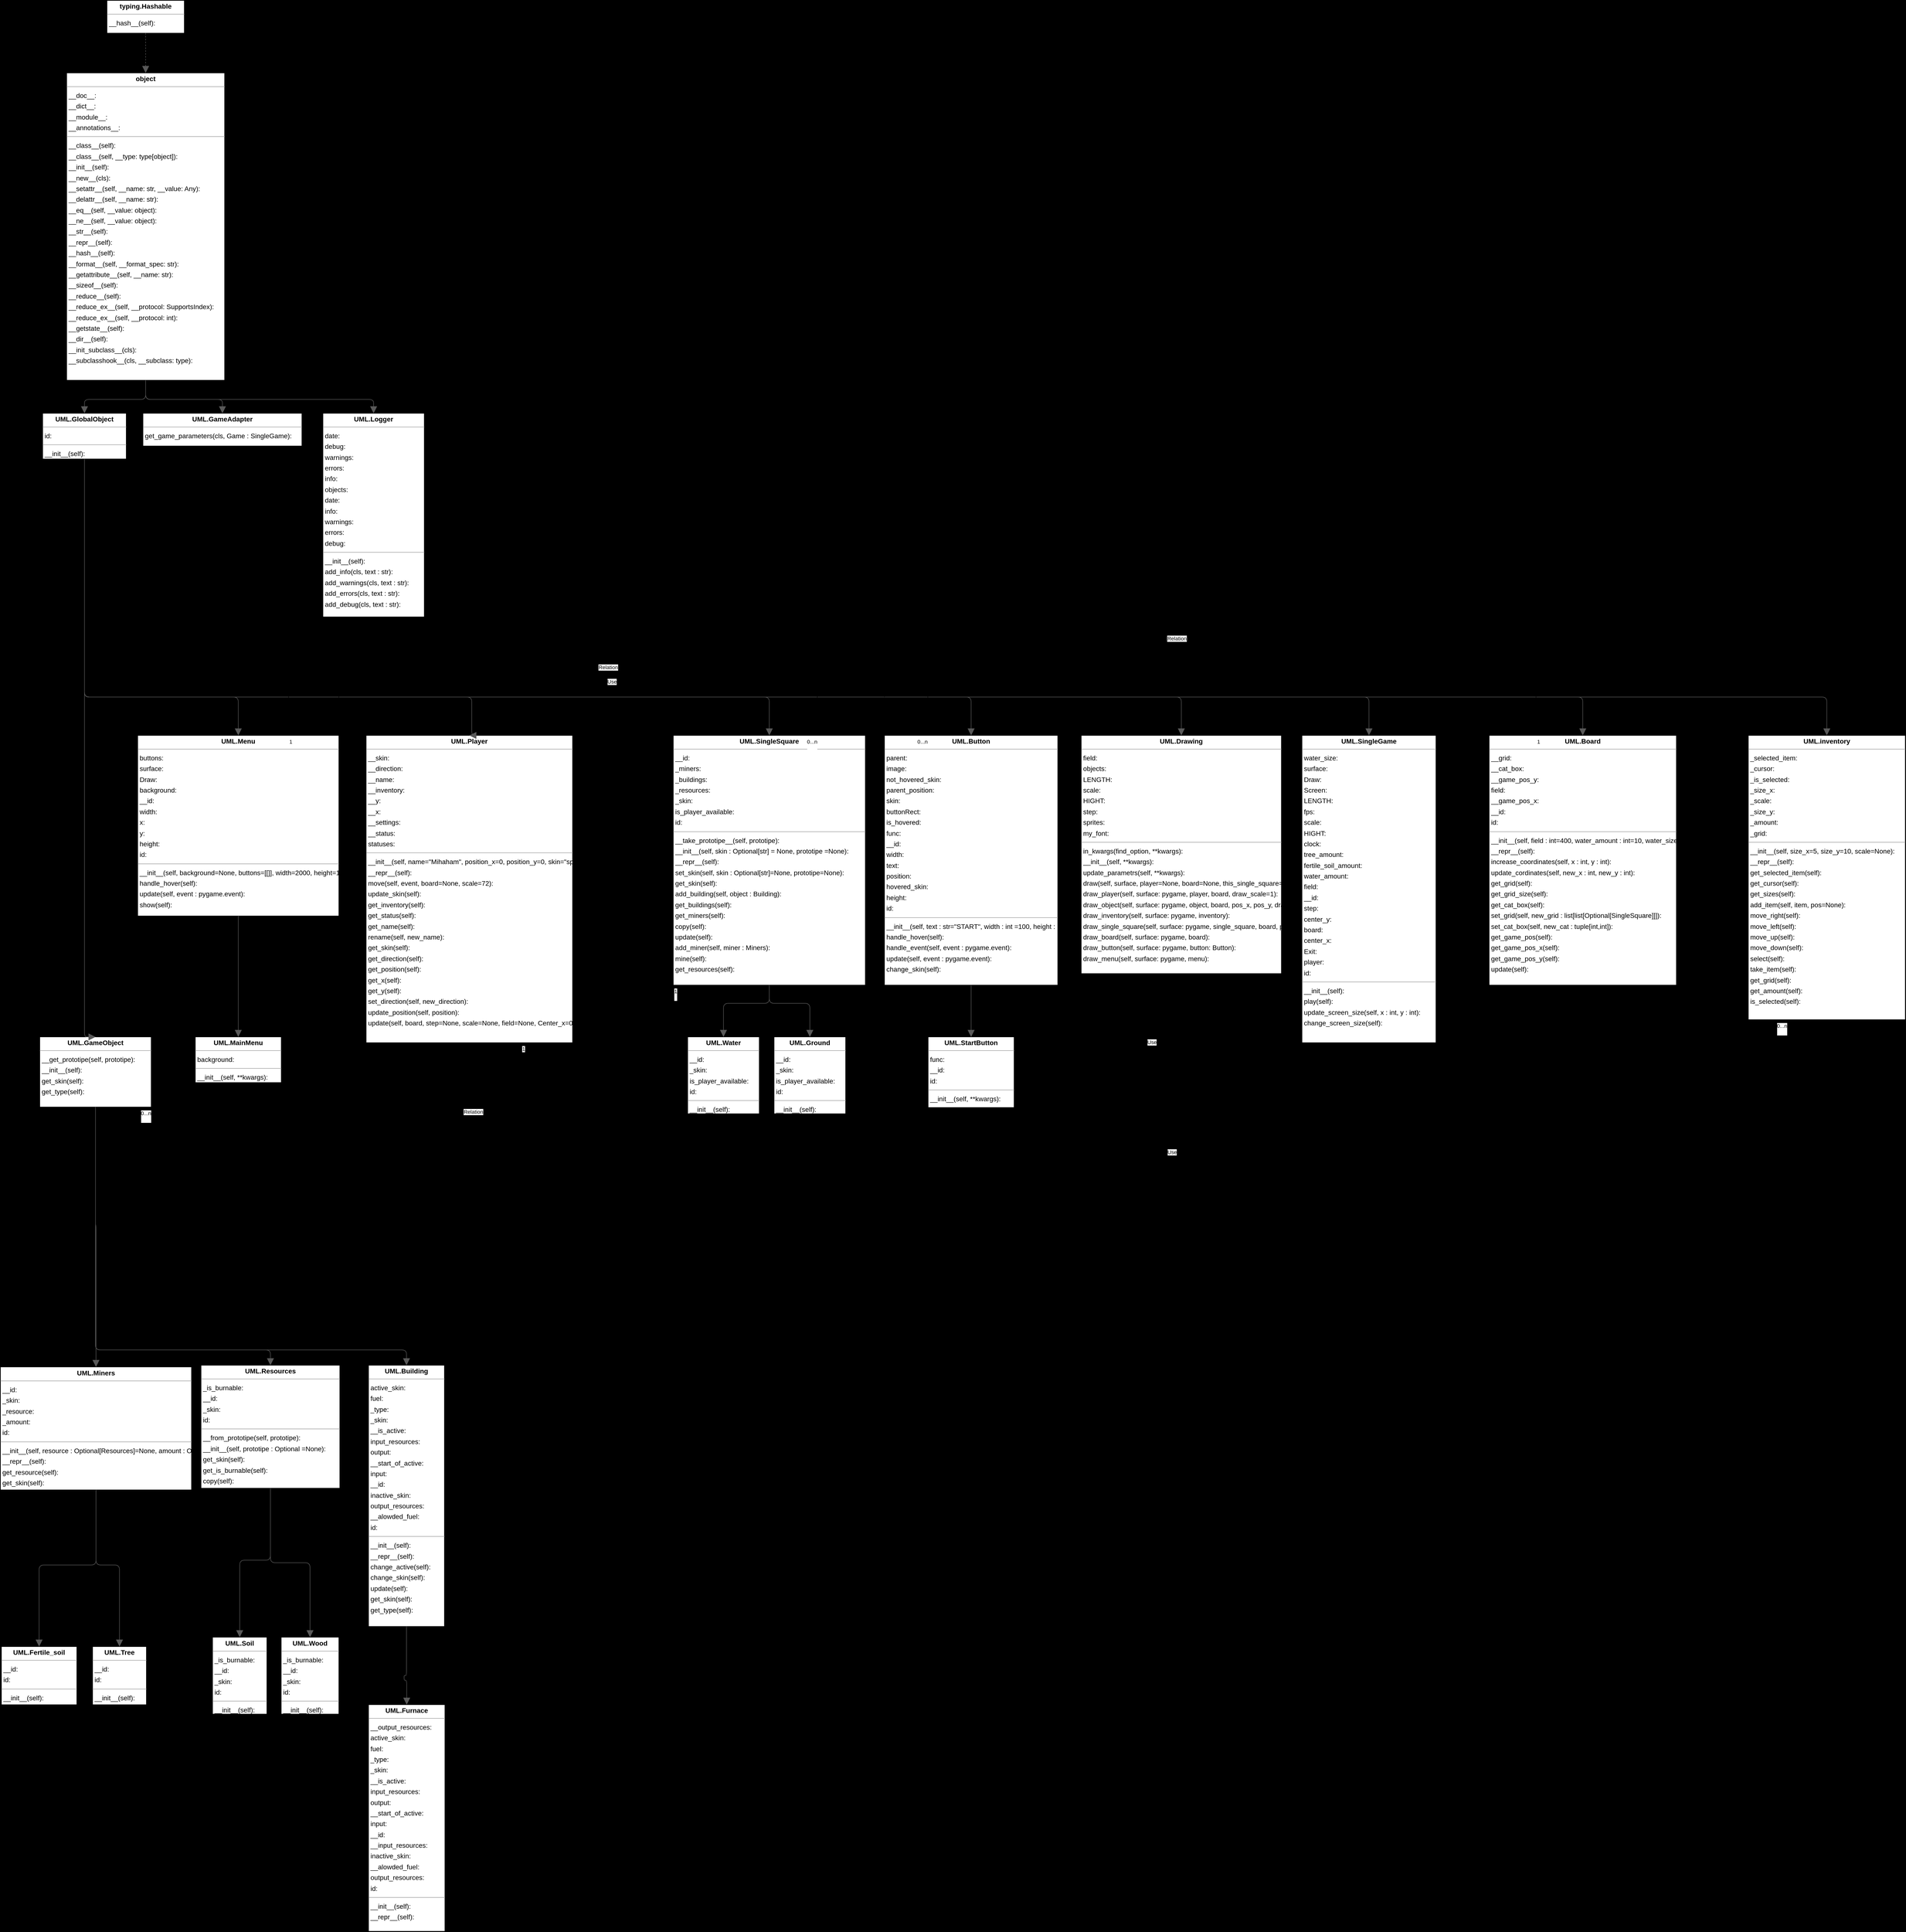 <mxfile version="20.5.3" type="embed"><diagram id="bflF9soCowuYqkwAGeY8" name="Страница — 1"><mxGraphModel dx="1243" dy="1251" grid="1" gridSize="10" guides="1" tooltips="1" connect="1" arrows="1" fold="1" page="1" pageScale="1" pageWidth="583" pageHeight="827" background="#000000" math="0" shadow="0"><root><mxCell id="0"/><mxCell id="1" parent="0"/><mxCell id="node1" value="&lt;p style=&quot;margin:0px;margin-top:4px;text-align:center;&quot;&gt;&lt;b&gt;UML.Board&lt;/b&gt;&lt;/p&gt;&lt;hr size=&quot;1&quot;/&gt;&lt;p style=&quot;margin:0 0 0 4px;line-height:1.6;&quot;&gt; __grid: &lt;br/&gt; __cat_box: &lt;br/&gt; __game_pos_y: &lt;br/&gt; field: &lt;br/&gt; __game_pos_x: &lt;br/&gt; __id: &lt;br/&gt; id: &lt;/p&gt;&lt;hr size=&quot;1&quot;/&gt;&lt;p style=&quot;margin:0 0 0 4px;line-height:1.6;&quot;&gt; __init__(self, field : int=400, water_amount : int=10, water_size : int = 5, tree_amount : int = 10,                  fertile_soil_amount : int=10): &lt;br/&gt; __repr__(self): &lt;br/&gt; increase_coordinates(self, x : int, y : int): &lt;br/&gt; update_cordinates(self, new_x : int, new_y : int): &lt;br/&gt; get_grid(self): &lt;br/&gt; get_grid_size(self): &lt;br/&gt; get_cat_box(self): &lt;br/&gt; set_grid(self, new_grid : list[list[Optional[SingleSquare]]]): &lt;br/&gt; set_cat_box(self, new_cat : tuple[int,int]): &lt;br/&gt; get_game_pos(self): &lt;br/&gt; get_game_pos_x(self): &lt;br/&gt; get_game_pos_y(self): &lt;br/&gt; update(self): &lt;/p&gt;" style="verticalAlign=top;align=left;overflow=fill;fontSize=14;fontFamily=Helvetica;html=1;rounded=0;shadow=0;comic=0;labelBackgroundColor=none;strokeWidth=1;" parent="1" vertex="1"><mxGeometry x="2750" y="1212" width="390" height="520" as="geometry"/></mxCell><mxCell id="node12" value="&lt;p style=&quot;margin:0px;margin-top:4px;text-align:center;&quot;&gt;&lt;b&gt;UML.Building&lt;/b&gt;&lt;/p&gt;&lt;hr size=&quot;1&quot;/&gt;&lt;p style=&quot;margin:0 0 0 4px;line-height:1.6;&quot;&gt; active_skin: &lt;br/&gt; fuel: &lt;br/&gt; _type: &lt;br/&gt; _skin: &lt;br/&gt; __is_active: &lt;br/&gt; input_resources: &lt;br/&gt; output: &lt;br/&gt; __start_of_active: &lt;br/&gt; input: &lt;br/&gt; __id: &lt;br/&gt; inactive_skin: &lt;br/&gt; output_resources: &lt;br/&gt; __alowded_fuel: &lt;br/&gt; id: &lt;/p&gt;&lt;hr size=&quot;1&quot;/&gt;&lt;p style=&quot;margin:0 0 0 4px;line-height:1.6;&quot;&gt; __init__(self): &lt;br/&gt; __repr__(self): &lt;br/&gt; change_active(self): &lt;br/&gt; change_skin(self): &lt;br/&gt; update(self): &lt;br/&gt; get_skin(self): &lt;br/&gt; get_type(self): &lt;/p&gt;" style="verticalAlign=top;align=left;overflow=fill;fontSize=14;fontFamily=Helvetica;html=1;rounded=0;shadow=0;comic=0;labelBackgroundColor=none;strokeWidth=1;" parent="1" vertex="1"><mxGeometry x="415" y="2524" width="158" height="544" as="geometry"/></mxCell><mxCell id="node3" value="&lt;p style=&quot;margin:0px;margin-top:4px;text-align:center;&quot;&gt;&lt;b&gt;UML.Button&lt;/b&gt;&lt;/p&gt;&lt;hr size=&quot;1&quot;/&gt;&lt;p style=&quot;margin:0 0 0 4px;line-height:1.6;&quot;&gt; parent: &lt;br/&gt; image: &lt;br/&gt; not_hovered_skin: &lt;br/&gt; parent_position: &lt;br/&gt; skin: &lt;br/&gt; buttonRect: &lt;br/&gt; is_hovered: &lt;br/&gt; func: &lt;br/&gt; __id: &lt;br/&gt; width: &lt;br/&gt; text: &lt;br/&gt; position: &lt;br/&gt; hovered_skin: &lt;br/&gt; height: &lt;br/&gt; id: &lt;/p&gt;&lt;hr size=&quot;1&quot;/&gt;&lt;p style=&quot;margin:0 0 0 4px;line-height:1.6;&quot;&gt; __init__(self, text : str=&amp;quot;START&amp;quot;, width : int =100, height : int = 100, hovered_skin : str= &amp;quot;sprites/empty.png&amp;quot;,                  not_hovered_skin : str=&amp;quot;sprites/empty.png&amp;quot;, func=None,                  position : list[int]=None, parent : Optional=None, parent_position : str = &amp;quot;absolute&amp;quot;): &lt;br/&gt; handle_hover(self): &lt;br/&gt; handle_event(self, event : pygame.event): &lt;br/&gt; update(self, event : pygame.event): &lt;br/&gt; change_skin(self): &lt;/p&gt;" style="verticalAlign=top;align=left;overflow=fill;fontSize=14;fontFamily=Helvetica;html=1;rounded=0;shadow=0;comic=0;labelBackgroundColor=none;strokeWidth=1;" parent="1" vertex="1"><mxGeometry x="1490" y="1212" width="361" height="520" as="geometry"/></mxCell><mxCell id="node7" value="&lt;p style=&quot;margin:0px;margin-top:4px;text-align:center;&quot;&gt;&lt;b&gt;UML.Drawing&lt;/b&gt;&lt;/p&gt;&lt;hr size=&quot;1&quot;/&gt;&lt;p style=&quot;margin:0 0 0 4px;line-height:1.6;&quot;&gt; field: &lt;br/&gt; objects: &lt;br/&gt; LENGTH: &lt;br/&gt; scale: &lt;br/&gt; HIGHT: &lt;br/&gt; step: &lt;br/&gt; sprites: &lt;br/&gt; my_font: &lt;/p&gt;&lt;hr size=&quot;1&quot;/&gt;&lt;p style=&quot;margin:0 0 0 4px;line-height:1.6;&quot;&gt; in_kwargs(find_option, **kwargs): &lt;br/&gt; __init__(self, **kwargs): &lt;br/&gt; update_parametrs(self, **kwargs): &lt;br/&gt; draw(self, surface, player=None, board=None, this_single_square=None, object=None,              inventory=None, pos_x=None,              pos_y=None, draw_scale=1, button=None, Menu=None): &lt;br/&gt; draw_player(self, surface: pygame, player, board, draw_scale=1): &lt;br/&gt; draw_object(self, surface: pygame, object, board, pos_x, pos_y, draw_scale=1): &lt;br/&gt; draw_inventory(self, surface: pygame, inventory): &lt;br/&gt; draw_single_square(self, surface: pygame, single_square, board, pos_x, pos_y, draw_scale=1): &lt;br/&gt; draw_board(self, surface: pygame, board): &lt;br/&gt; draw_button(self, surface: pygame, button: Button): &lt;br/&gt; draw_menu(self, surface: pygame, menu): &lt;/p&gt;" style="verticalAlign=top;align=left;overflow=fill;fontSize=14;fontFamily=Helvetica;html=1;rounded=0;shadow=0;comic=0;labelBackgroundColor=none;strokeWidth=1;" parent="1" vertex="1"><mxGeometry x="1900" y="1212" width="417" height="496" as="geometry"/></mxCell><mxCell id="node0" value="&lt;p style=&quot;margin:0px;margin-top:4px;text-align:center;&quot;&gt;&lt;b&gt;UML.Fertile_soil&lt;/b&gt;&lt;/p&gt;&lt;hr size=&quot;1&quot;/&gt;&lt;p style=&quot;margin:0 0 0 4px;line-height:1.6;&quot;&gt; __id: &lt;br/&gt; id: &lt;/p&gt;&lt;hr size=&quot;1&quot;/&gt;&lt;p style=&quot;margin:0 0 0 4px;line-height:1.6;&quot;&gt; __init__(self): &lt;/p&gt;" style="verticalAlign=top;align=left;overflow=fill;fontSize=14;fontFamily=Helvetica;html=1;rounded=0;shadow=0;comic=0;labelBackgroundColor=none;strokeWidth=1;" parent="1" vertex="1"><mxGeometry x="-350" y="3110" width="157" height="121" as="geometry"/></mxCell><mxCell id="node9" value="&lt;p style=&quot;margin:0px;margin-top:4px;text-align:center;&quot;&gt;&lt;b&gt;UML.Furnace&lt;/b&gt;&lt;/p&gt;&lt;hr size=&quot;1&quot;/&gt;&lt;p style=&quot;margin:0 0 0 4px;line-height:1.6;&quot;&gt; __output_resources: &lt;br/&gt; active_skin: &lt;br/&gt; fuel: &lt;br/&gt; _type: &lt;br/&gt; _skin: &lt;br/&gt; __is_active: &lt;br/&gt; input_resources: &lt;br/&gt; output: &lt;br/&gt; __start_of_active: &lt;br/&gt; input: &lt;br/&gt; __id: &lt;br/&gt; __input_resources: &lt;br/&gt; inactive_skin: &lt;br/&gt; __alowded_fuel: &lt;br/&gt; output_resources: &lt;br/&gt; id: &lt;/p&gt;&lt;hr size=&quot;1&quot;/&gt;&lt;p style=&quot;margin:0 0 0 4px;line-height:1.6;&quot;&gt; __init__(self): &lt;br/&gt; __repr__(self): &lt;/p&gt;" style="verticalAlign=top;align=left;overflow=fill;fontSize=14;fontFamily=Helvetica;html=1;rounded=0;shadow=0;comic=0;labelBackgroundColor=none;strokeWidth=1;" parent="1" vertex="1"><mxGeometry x="415" y="3231" width="159" height="472" as="geometry"/></mxCell><mxCell id="node19" value="&lt;p style=&quot;margin:0px;margin-top:4px;text-align:center;&quot;&gt;&lt;b&gt;UML.GameAdapter&lt;/b&gt;&lt;/p&gt;&lt;hr size=&quot;1&quot;/&gt;&lt;p style=&quot;margin:0 0 0 4px;line-height:1.6;&quot;&gt; get_game_parameters(cls, Game : SingleGame): &lt;/p&gt;" style="verticalAlign=top;align=left;overflow=fill;fontSize=14;fontFamily=Helvetica;html=1;rounded=0;shadow=0;comic=0;labelBackgroundColor=none;strokeWidth=1;" parent="1" vertex="1"><mxGeometry x="-55" y="541" width="331" height="68" as="geometry"/></mxCell><mxCell id="node24" value="&lt;p style=&quot;margin:0px;margin-top:4px;text-align:center;&quot;&gt;&lt;b&gt;UML.GameObject&lt;/b&gt;&lt;/p&gt;&lt;hr size=&quot;1&quot;/&gt;&lt;p style=&quot;margin:0 0 0 4px;line-height:1.6;&quot;&gt; __get_prototipe(self, prototipe): &lt;br/&gt; __init__(self): &lt;br/&gt; get_skin(self): &lt;br/&gt; get_type(self): &lt;/p&gt;" style="verticalAlign=top;align=left;overflow=fill;fontSize=14;fontFamily=Helvetica;html=1;rounded=0;shadow=0;comic=0;labelBackgroundColor=none;strokeWidth=1;" parent="1" vertex="1"><mxGeometry x="-270" y="1840" width="232" height="146" as="geometry"/></mxCell><mxCell id="node6" value="&lt;p style=&quot;margin:0px;margin-top:4px;text-align:center;&quot;&gt;&lt;b&gt;UML.GlobalObject&lt;/b&gt;&lt;/p&gt;&lt;hr size=&quot;1&quot;/&gt;&lt;p style=&quot;margin:0 0 0 4px;line-height:1.6;&quot;&gt; id: &lt;/p&gt;&lt;hr size=&quot;1&quot;/&gt;&lt;p style=&quot;margin:0 0 0 4px;line-height:1.6;&quot;&gt; __init__(self): &lt;/p&gt;" style="verticalAlign=top;align=left;overflow=fill;fontSize=14;fontFamily=Helvetica;html=1;rounded=0;shadow=0;comic=0;labelBackgroundColor=none;strokeWidth=1;" parent="1" vertex="1"><mxGeometry x="-264" y="541" width="174" height="95" as="geometry"/></mxCell><mxCell id="node11" value="&lt;p style=&quot;margin:0px;margin-top:4px;text-align:center;&quot;&gt;&lt;b&gt;UML.Ground&lt;/b&gt;&lt;/p&gt;&lt;hr size=&quot;1&quot;/&gt;&lt;p style=&quot;margin:0 0 0 4px;line-height:1.6;&quot;&gt; __id: &lt;br/&gt; _skin: &lt;br/&gt; is_player_available: &lt;br/&gt; id: &lt;/p&gt;&lt;hr size=&quot;1&quot;/&gt;&lt;p style=&quot;margin:0 0 0 4px;line-height:1.6;&quot;&gt; __init__(self): &lt;/p&gt;" style="verticalAlign=top;align=left;overflow=fill;fontSize=14;fontFamily=Helvetica;html=1;rounded=0;shadow=0;comic=0;labelBackgroundColor=none;strokeWidth=1;" parent="1" vertex="1"><mxGeometry x="1260" y="1840" width="149" height="160" as="geometry"/></mxCell><mxCell id="node16" value="&lt;p style=&quot;margin:0px;margin-top:4px;text-align:center;&quot;&gt;&lt;b&gt;UML.Logger&lt;/b&gt;&lt;/p&gt;&lt;hr size=&quot;1&quot;/&gt;&lt;p style=&quot;margin:0 0 0 4px;line-height:1.6;&quot;&gt; date: &lt;br/&gt; debug: &lt;br/&gt; warnings: &lt;br/&gt; errors: &lt;br/&gt; info: &lt;br/&gt; objects: &lt;br/&gt; date: &lt;br/&gt; info: &lt;br/&gt; warnings: &lt;br/&gt; errors: &lt;br/&gt; debug: &lt;/p&gt;&lt;hr size=&quot;1&quot;/&gt;&lt;p style=&quot;margin:0 0 0 4px;line-height:1.6;&quot;&gt; __init__(self): &lt;br/&gt; add_info(cls, text : str): &lt;br/&gt; add_warnings(cls, text : str): &lt;br/&gt; add_errors(cls, text : str): &lt;br/&gt; add_debug(cls, text : str): &lt;/p&gt;" style="verticalAlign=top;align=left;overflow=fill;fontSize=14;fontFamily=Helvetica;html=1;rounded=0;shadow=0;comic=0;labelBackgroundColor=none;strokeWidth=1;" parent="1" vertex="1"><mxGeometry x="320" y="541" width="211" height="424" as="geometry"/></mxCell><mxCell id="node2" value="&lt;p style=&quot;margin:0px;margin-top:4px;text-align:center;&quot;&gt;&lt;b&gt;UML.MainMenu&lt;/b&gt;&lt;/p&gt;&lt;hr size=&quot;1&quot;/&gt;&lt;p style=&quot;margin:0 0 0 4px;line-height:1.6;&quot;&gt; background: &lt;/p&gt;&lt;hr size=&quot;1&quot;/&gt;&lt;p style=&quot;margin:0 0 0 4px;line-height:1.6;&quot;&gt; __init__(self, **kwargs): &lt;/p&gt;" style="verticalAlign=top;align=left;overflow=fill;fontSize=14;fontFamily=Helvetica;html=1;rounded=0;shadow=0;comic=0;labelBackgroundColor=none;strokeWidth=1;" parent="1" vertex="1"><mxGeometry x="54" y="1840" width="179" height="95" as="geometry"/></mxCell><mxCell id="node8" value="&lt;p style=&quot;margin:0px;margin-top:4px;text-align:center;&quot;&gt;&lt;b&gt;UML.Menu&lt;/b&gt;&lt;/p&gt;&lt;hr size=&quot;1&quot;/&gt;&lt;p style=&quot;margin:0 0 0 4px;line-height:1.6;&quot;&gt; buttons: &lt;br/&gt; surface: &lt;br/&gt; Draw: &lt;br/&gt; background: &lt;br/&gt; __id: &lt;br/&gt; width: &lt;br/&gt; x: &lt;br/&gt; y: &lt;br/&gt; height: &lt;br/&gt; id: &lt;/p&gt;&lt;hr size=&quot;1&quot;/&gt;&lt;p style=&quot;margin:0 0 0 4px;line-height:1.6;&quot;&gt; __init__(self, background=None, buttons=[[]], width=2000, height=1000, x=0, y=0): &lt;br/&gt; handle_hover(self): &lt;br/&gt; update(self, event : pygame.event): &lt;br/&gt; show(self): &lt;/p&gt;" style="verticalAlign=top;align=left;overflow=fill;fontSize=14;fontFamily=Helvetica;html=1;rounded=0;shadow=0;comic=0;labelBackgroundColor=none;strokeWidth=1;" parent="1" vertex="1"><mxGeometry x="-66" y="1212" width="419" height="376" as="geometry"/></mxCell><mxCell id="node4" value="&lt;p style=&quot;margin:0px;margin-top:4px;text-align:center;&quot;&gt;&lt;b&gt;UML.Miners&lt;/b&gt;&lt;/p&gt;&lt;hr size=&quot;1&quot;/&gt;&lt;p style=&quot;margin:0 0 0 4px;line-height:1.6;&quot;&gt; __id: &lt;br/&gt; _skin: &lt;br/&gt; _resource: &lt;br/&gt; _amount: &lt;br/&gt; id: &lt;/p&gt;&lt;hr size=&quot;1&quot;/&gt;&lt;p style=&quot;margin:0 0 0 4px;line-height:1.6;&quot;&gt; __init__(self, resource : Optional[Resources]=None, amount : Optional[int]=0, skin : Optional[str]=None): &lt;br/&gt; __repr__(self): &lt;br/&gt; get_resource(self): &lt;br/&gt; get_skin(self): &lt;/p&gt;" style="verticalAlign=top;align=left;overflow=fill;fontSize=14;fontFamily=Helvetica;html=1;rounded=0;shadow=0;comic=0;labelBackgroundColor=none;strokeWidth=1;" parent="1" vertex="1"><mxGeometry x="-352" y="2527.5" width="398" height="256" as="geometry"/></mxCell><mxCell id="node10" value="&lt;p style=&quot;margin:0px;margin-top:4px;text-align:center;&quot;&gt;&lt;b&gt;UML.Player&lt;/b&gt;&lt;/p&gt;&lt;hr size=&quot;1&quot;/&gt;&lt;p style=&quot;margin:0 0 0 4px;line-height:1.6;&quot;&gt; __skin: &lt;br/&gt; __direction: &lt;br/&gt; __name: &lt;br/&gt; __inventory: &lt;br/&gt; __y: &lt;br/&gt; __x: &lt;br/&gt; __settings: &lt;br/&gt; __status: &lt;br/&gt; statuses: &lt;/p&gt;&lt;hr size=&quot;1&quot;/&gt;&lt;p style=&quot;margin:0 0 0 4px;line-height:1.6;&quot;&gt; __init__(self, name=&amp;quot;Mihaham&amp;quot;, position_x=0, position_y=0, skin=&amp;quot;sprites/bottom.png&amp;quot;,                  settings=None, scale=72): &lt;br/&gt; __repr__(self): &lt;br/&gt; move(self, event, board=None, scale=72): &lt;br/&gt; update_skin(self): &lt;br/&gt; get_inventory(self): &lt;br/&gt; get_status(self): &lt;br/&gt; get_name(self): &lt;br/&gt; rename(self, new_name): &lt;br/&gt; get_skin(self): &lt;br/&gt; get_direction(self): &lt;br/&gt; get_position(self): &lt;br/&gt; get_x(self): &lt;br/&gt; get_y(self): &lt;br/&gt; set_direction(self, new_direction): &lt;br/&gt; update_position(self, position): &lt;br/&gt; update(self, board, step=None, scale=None, field=None, Center_x=0, Center_y=0): &lt;/p&gt;" style="verticalAlign=top;align=left;overflow=fill;fontSize=14;fontFamily=Helvetica;html=1;rounded=0;shadow=0;comic=0;labelBackgroundColor=none;strokeWidth=1;" parent="1" vertex="1"><mxGeometry x="410" y="1212" width="430" height="640" as="geometry"/></mxCell><mxCell id="node21" value="&lt;p style=&quot;margin:0px;margin-top:4px;text-align:center;&quot;&gt;&lt;b&gt;UML.Resources&lt;/b&gt;&lt;/p&gt;&lt;hr size=&quot;1&quot;/&gt;&lt;p style=&quot;margin:0 0 0 4px;line-height:1.6;&quot;&gt; _is_burnable: &lt;br/&gt; __id: &lt;br/&gt; _skin: &lt;br/&gt; id: &lt;/p&gt;&lt;hr size=&quot;1&quot;/&gt;&lt;p style=&quot;margin:0 0 0 4px;line-height:1.6;&quot;&gt; __from_prototipe(self, prototipe): &lt;br/&gt; __init__(self, prototipe : Optional =None): &lt;br/&gt; get_skin(self): &lt;br/&gt; get_is_burnable(self): &lt;br/&gt; copy(self): &lt;/p&gt;" style="verticalAlign=top;align=left;overflow=fill;fontSize=14;fontFamily=Helvetica;html=1;rounded=0;shadow=0;comic=0;labelBackgroundColor=none;strokeWidth=1;" parent="1" vertex="1"><mxGeometry x="66" y="2524" width="289" height="256" as="geometry"/></mxCell><mxCell id="node13" value="&lt;p style=&quot;margin:0px;margin-top:4px;text-align:center;&quot;&gt;&lt;b&gt;UML.SingleGame&lt;/b&gt;&lt;/p&gt;&lt;hr size=&quot;1&quot;/&gt;&lt;p style=&quot;margin:0 0 0 4px;line-height:1.6;&quot;&gt; water_size: &lt;br/&gt; surface: &lt;br/&gt; Draw: &lt;br/&gt; Screen: &lt;br/&gt; LENGTH: &lt;br/&gt; fps: &lt;br/&gt; scale: &lt;br/&gt; HIGHT: &lt;br/&gt; clock: &lt;br/&gt; tree_amount: &lt;br/&gt; fertile_soil_amount: &lt;br/&gt; water_amount: &lt;br/&gt; field: &lt;br/&gt; __id: &lt;br/&gt; step: &lt;br/&gt; center_y: &lt;br/&gt; board: &lt;br/&gt; center_x: &lt;br/&gt; Exit: &lt;br/&gt; player: &lt;br/&gt; id: &lt;/p&gt;&lt;hr size=&quot;1&quot;/&gt;&lt;p style=&quot;margin:0 0 0 4px;line-height:1.6;&quot;&gt; __init__(self): &lt;br/&gt; play(self): &lt;br/&gt; update_screen_size(self, x : int, y : int): &lt;br/&gt; change_screen_size(self): &lt;/p&gt;" style="verticalAlign=top;align=left;overflow=fill;fontSize=14;fontFamily=Helvetica;html=1;rounded=0;shadow=0;comic=0;labelBackgroundColor=none;strokeWidth=1;" parent="1" vertex="1"><mxGeometry x="2360" y="1212" width="279" height="640" as="geometry"/></mxCell><mxCell id="node20" value="&lt;p style=&quot;margin:0px;margin-top:4px;text-align:center;&quot;&gt;&lt;b&gt;UML.SingleSquare&lt;/b&gt;&lt;/p&gt;&lt;hr size=&quot;1&quot;/&gt;&lt;p style=&quot;margin:0 0 0 4px;line-height:1.6;&quot;&gt; __id: &lt;br/&gt; _miners: &lt;br/&gt; _buildings: &lt;br/&gt; _resources: &lt;br/&gt; _skin: &lt;br/&gt; is_player_available: &lt;br/&gt; id: &lt;/p&gt;&lt;hr size=&quot;1&quot;/&gt;&lt;p style=&quot;margin:0 0 0 4px;line-height:1.6;&quot;&gt; __take_prototipe__(self, prototipe): &lt;br/&gt; __init__(self, skin : Optional[str] = None, prototipe =None): &lt;br/&gt; __repr__(self): &lt;br/&gt; set_skin(self, skin : Optional[str]=None, prototipe=None): &lt;br/&gt; get_skin(self): &lt;br/&gt; add_building(self, object : Building): &lt;br/&gt; get_buildings(self): &lt;br/&gt; get_miners(self): &lt;br/&gt; copy(self): &lt;br/&gt; update(self): &lt;br/&gt; add_miner(self, miner : Miners): &lt;br/&gt; mine(self): &lt;br/&gt; get_resources(self): &lt;/p&gt;" style="verticalAlign=top;align=left;overflow=fill;fontSize=14;fontFamily=Helvetica;html=1;rounded=0;shadow=0;comic=0;labelBackgroundColor=none;strokeWidth=1;" parent="1" vertex="1"><mxGeometry x="1050" y="1212" width="400" height="520" as="geometry"/></mxCell><mxCell id="node22" value="&lt;p style=&quot;margin:0px;margin-top:4px;text-align:center;&quot;&gt;&lt;b&gt;UML.Soil&lt;/b&gt;&lt;/p&gt;&lt;hr size=&quot;1&quot;/&gt;&lt;p style=&quot;margin:0 0 0 4px;line-height:1.6;&quot;&gt; _is_burnable: &lt;br/&gt; __id: &lt;br/&gt; _skin: &lt;br/&gt; id: &lt;/p&gt;&lt;hr size=&quot;1&quot;/&gt;&lt;p style=&quot;margin:0 0 0 4px;line-height:1.6;&quot;&gt; __init__(self): &lt;/p&gt;" style="verticalAlign=top;align=left;overflow=fill;fontSize=14;fontFamily=Helvetica;html=1;rounded=0;shadow=0;comic=0;labelBackgroundColor=none;strokeWidth=1;" parent="1" vertex="1"><mxGeometry x="90" y="3090.5" width="113" height="160" as="geometry"/></mxCell><mxCell id="node5" value="&lt;p style=&quot;margin:0px;margin-top:4px;text-align:center;&quot;&gt;&lt;b&gt;UML.StartButton&lt;/b&gt;&lt;/p&gt;&lt;hr size=&quot;1&quot;/&gt;&lt;p style=&quot;margin:0 0 0 4px;line-height:1.6;&quot;&gt; func: &lt;br/&gt; __id: &lt;br/&gt; id: &lt;/p&gt;&lt;hr size=&quot;1&quot;/&gt;&lt;p style=&quot;margin:0 0 0 4px;line-height:1.6;&quot;&gt; __init__(self, **kwargs): &lt;/p&gt;" style="verticalAlign=top;align=left;overflow=fill;fontSize=14;fontFamily=Helvetica;html=1;rounded=0;shadow=0;comic=0;labelBackgroundColor=none;strokeWidth=1;" parent="1" vertex="1"><mxGeometry x="1581" y="1840" width="179" height="147" as="geometry"/></mxCell><mxCell id="node15" value="&lt;p style=&quot;margin:0px;margin-top:4px;text-align:center;&quot;&gt;&lt;b&gt;UML.Tree&lt;/b&gt;&lt;/p&gt;&lt;hr size=&quot;1&quot;/&gt;&lt;p style=&quot;margin:0 0 0 4px;line-height:1.6;&quot;&gt; __id: &lt;br/&gt; id: &lt;/p&gt;&lt;hr size=&quot;1&quot;/&gt;&lt;p style=&quot;margin:0 0 0 4px;line-height:1.6;&quot;&gt; __init__(self): &lt;/p&gt;" style="verticalAlign=top;align=left;overflow=fill;fontSize=14;fontFamily=Helvetica;html=1;rounded=0;shadow=0;comic=0;labelBackgroundColor=none;strokeWidth=1;" parent="1" vertex="1"><mxGeometry x="-160" y="3110" width="112" height="121" as="geometry"/></mxCell><mxCell id="node25" value="&lt;p style=&quot;margin:0px;margin-top:4px;text-align:center;&quot;&gt;&lt;b&gt;UML.Water&lt;/b&gt;&lt;/p&gt;&lt;hr size=&quot;1&quot;/&gt;&lt;p style=&quot;margin:0 0 0 4px;line-height:1.6;&quot;&gt; __id: &lt;br/&gt; _skin: &lt;br/&gt; is_player_available: &lt;br/&gt; id: &lt;/p&gt;&lt;hr size=&quot;1&quot;/&gt;&lt;p style=&quot;margin:0 0 0 4px;line-height:1.6;&quot;&gt; __init__(self): &lt;/p&gt;" style="verticalAlign=top;align=left;overflow=fill;fontSize=14;fontFamily=Helvetica;html=1;rounded=0;shadow=0;comic=0;labelBackgroundColor=none;strokeWidth=1;" parent="1" vertex="1"><mxGeometry x="1080" y="1840" width="149" height="160" as="geometry"/></mxCell><mxCell id="node18" value="&lt;p style=&quot;margin:0px;margin-top:4px;text-align:center;&quot;&gt;&lt;b&gt;UML.Wood&lt;/b&gt;&lt;/p&gt;&lt;hr size=&quot;1&quot;/&gt;&lt;p style=&quot;margin:0 0 0 4px;line-height:1.6;&quot;&gt; _is_burnable: &lt;br/&gt; __id: &lt;br/&gt; _skin: &lt;br/&gt; id: &lt;/p&gt;&lt;hr size=&quot;1&quot;/&gt;&lt;p style=&quot;margin:0 0 0 4px;line-height:1.6;&quot;&gt; __init__(self): &lt;/p&gt;" style="verticalAlign=top;align=left;overflow=fill;fontSize=14;fontFamily=Helvetica;html=1;rounded=0;shadow=0;comic=0;labelBackgroundColor=none;strokeWidth=1;" parent="1" vertex="1"><mxGeometry x="233" y="3090.5" width="120" height="160" as="geometry"/></mxCell><mxCell id="node17" value="&lt;p style=&quot;margin:0px;margin-top:4px;text-align:center;&quot;&gt;&lt;b&gt;UML.inventory&lt;/b&gt;&lt;/p&gt;&lt;hr size=&quot;1&quot;/&gt;&lt;p style=&quot;margin:0 0 0 4px;line-height:1.6;&quot;&gt; _selected_item: &lt;br/&gt; _cursor: &lt;br/&gt; _is_selected: &lt;br/&gt; _size_x: &lt;br/&gt; _scale: &lt;br/&gt; _size_y: &lt;br/&gt; _amount: &lt;br/&gt; _grid: &lt;/p&gt;&lt;hr size=&quot;1&quot;/&gt;&lt;p style=&quot;margin:0 0 0 4px;line-height:1.6;&quot;&gt; __init__(self, size_x=5, size_y=10, scale=None): &lt;br/&gt; __repr__(self): &lt;br/&gt; get_selected_item(self): &lt;br/&gt; get_cursor(self): &lt;br/&gt; get_sizes(self): &lt;br/&gt; add_item(self, item, pos=None): &lt;br/&gt; move_right(self): &lt;br/&gt; move_left(self): &lt;br/&gt; move_up(self): &lt;br/&gt; move_down(self): &lt;br/&gt; select(self): &lt;br/&gt; take_item(self): &lt;br/&gt; get_grid(self): &lt;br/&gt; get_amount(self): &lt;br/&gt; is_selected(self): &lt;/p&gt;" style="verticalAlign=top;align=left;overflow=fill;fontSize=14;fontFamily=Helvetica;html=1;rounded=0;shadow=0;comic=0;labelBackgroundColor=none;strokeWidth=1;" parent="1" vertex="1"><mxGeometry x="3290" y="1212" width="327" height="592" as="geometry"/></mxCell><mxCell id="node23" value="&lt;p style=&quot;margin:0px;margin-top:4px;text-align:center;&quot;&gt;&lt;b&gt;object&lt;/b&gt;&lt;/p&gt;&lt;hr size=&quot;1&quot;/&gt;&lt;p style=&quot;margin:0 0 0 4px;line-height:1.6;&quot;&gt; __doc__: &lt;br/&gt; __dict__: &lt;br/&gt; __module__: &lt;br/&gt; __annotations__: &lt;/p&gt;&lt;hr size=&quot;1&quot;/&gt;&lt;p style=&quot;margin:0 0 0 4px;line-height:1.6;&quot;&gt; __class__(self): &lt;br/&gt; __class__(self, __type: type[object]): &lt;br/&gt; __init__(self): &lt;br/&gt; __new__(cls): &lt;br/&gt; __setattr__(self, __name: str, __value: Any): &lt;br/&gt; __delattr__(self, __name: str): &lt;br/&gt; __eq__(self, __value: object): &lt;br/&gt; __ne__(self, __value: object): &lt;br/&gt; __str__(self): &lt;br/&gt; __repr__(self): &lt;br/&gt; __hash__(self): &lt;br/&gt; __format__(self, __format_spec: str): &lt;br/&gt; __getattribute__(self, __name: str): &lt;br/&gt; __sizeof__(self): &lt;br/&gt; __reduce__(self): &lt;br/&gt; __reduce_ex__(self, __protocol: SupportsIndex): &lt;br/&gt; __reduce_ex__(self, __protocol: int): &lt;br/&gt; __getstate__(self): &lt;br/&gt; __dir__(self): &lt;br/&gt; __init_subclass__(cls): &lt;br/&gt; __subclasshook__(cls, __subclass: type): &lt;/p&gt;" style="verticalAlign=top;align=left;overflow=fill;fontSize=14;fontFamily=Helvetica;html=1;rounded=0;shadow=0;comic=0;labelBackgroundColor=none;strokeWidth=1;" parent="1" vertex="1"><mxGeometry x="-214" y="-168" width="329" height="640" as="geometry"/></mxCell><mxCell id="node14" value="&lt;p style=&quot;margin:0px;margin-top:4px;text-align:center;&quot;&gt;&lt;b&gt;typing.Hashable&lt;/b&gt;&lt;/p&gt;&lt;hr size=&quot;1&quot;/&gt;&lt;p style=&quot;margin:0 0 0 4px;line-height:1.6;&quot;&gt; __hash__(self): &lt;/p&gt;" style="verticalAlign=top;align=left;overflow=fill;fontSize=14;fontFamily=Helvetica;html=1;rounded=0;shadow=0;comic=0;labelBackgroundColor=none;strokeWidth=1;" parent="1" vertex="1"><mxGeometry x="-130" y="-319" width="161" height="68" as="geometry"/></mxCell><mxCell id="edge6" value="" style="html=1;rounded=1;edgeStyle=orthogonalEdgeStyle;dashed=0;startArrow=block;startSize=12;endArrow=none;strokeColor=#595959;exitX=0.500;exitY=0.000;exitDx=0;exitDy=0;entryX=0.500;entryY=1.000;entryDx=0;entryDy=0;" parent="1" source="node1" target="node6" edge="1"><mxGeometry width="50" height="50" relative="1" as="geometry"><Array as="points"><mxPoint x="2945" y="1132"/><mxPoint x="-177" y="1132"/></Array></mxGeometry></mxCell><mxCell id="edge3" value="" style="html=1;rounded=1;edgeStyle=orthogonalEdgeStyle;dashed=0;startArrow=block;startSize=12;endArrow=none;strokeColor=#595959;exitX=0.500;exitY=0.000;exitDx=0;exitDy=0;entryX=0.500;entryY=1.000;entryDx=0;entryDy=0;" parent="1" source="node12" target="node24" edge="1"><mxGeometry width="50" height="50" relative="1" as="geometry"><Array as="points"><mxPoint x="494" y="2492"/><mxPoint x="-154" y="2492"/></Array></mxGeometry></mxCell><mxCell id="edge4" value="" style="html=1;rounded=1;edgeStyle=orthogonalEdgeStyle;dashed=0;startArrow=block;startSize=12;endArrow=none;strokeColor=#595959;exitX=0.500;exitY=0.000;exitDx=0;exitDy=0;entryX=0.500;entryY=1.000;entryDx=0;entryDy=0;" parent="1" source="node3" target="node6" edge="1"><mxGeometry width="50" height="50" relative="1" as="geometry"><Array as="points"><mxPoint x="1671" y="1132"/><mxPoint x="-177" y="1132"/></Array></mxGeometry></mxCell><mxCell id="edge8" value="" style="html=1;rounded=1;edgeStyle=orthogonalEdgeStyle;dashed=0;startArrow=block;startSize=12;endArrow=none;strokeColor=#595959;exitX=0.500;exitY=0.000;exitDx=0;exitDy=0;entryX=0.500;entryY=1.000;entryDx=0;entryDy=0;" parent="1" source="node7" target="node6" edge="1"><mxGeometry width="50" height="50" relative="1" as="geometry"><Array as="points"><mxPoint x="2109" y="1132"/><mxPoint x="-177" y="1132"/></Array></mxGeometry></mxCell><mxCell id="edge16" value="" style="html=1;rounded=1;edgeStyle=orthogonalEdgeStyle;dashed=0;startArrow=block;startSize=12;endArrow=none;strokeColor=#595959;exitX=0.500;exitY=0.000;exitDx=0;exitDy=0;entryX=0.500;entryY=1.000;entryDx=0;entryDy=0;" parent="1" source="node0" target="node4" edge="1"><mxGeometry width="50" height="50" relative="1" as="geometry"><Array as="points"><mxPoint x="-271" y="2940"/><mxPoint x="-153" y="2940"/></Array></mxGeometry></mxCell><mxCell id="edge22" value="" style="html=1;rounded=1;edgeStyle=orthogonalEdgeStyle;dashed=0;startArrow=block;startSize=12;endArrow=none;strokeColor=#595959;exitX=0.500;exitY=0.000;exitDx=0;exitDy=0;entryX=0.500;entryY=1.000;entryDx=0;entryDy=0;" parent="1" source="node9" target="node12" edge="1"><mxGeometry width="50" height="50" relative="1" as="geometry"><Array as="points"><mxPoint x="495" y="3180"/><mxPoint x="489" y="3180"/><mxPoint x="489" y="3170"/><mxPoint x="494" y="3170"/></Array></mxGeometry></mxCell><mxCell id="edge7" value="" style="html=1;rounded=1;edgeStyle=orthogonalEdgeStyle;dashed=0;startArrow=block;startSize=12;endArrow=none;strokeColor=#595959;exitX=0.500;exitY=0.000;exitDx=0;exitDy=0;entryX=0.500;entryY=1.000;entryDx=0;entryDy=0;" parent="1" source="node19" target="node23" edge="1"><mxGeometry width="50" height="50" relative="1" as="geometry"><Array as="points"><mxPoint x="110" y="512"/><mxPoint x="-50" y="512"/></Array></mxGeometry></mxCell><mxCell id="edge15" value="" style="html=1;rounded=1;edgeStyle=orthogonalEdgeStyle;dashed=0;startArrow=block;startSize=12;endArrow=none;strokeColor=#595959;exitX=0.500;exitY=0.000;exitDx=0;exitDy=0;entryX=0.500;entryY=1.000;entryDx=0;entryDy=0;" parent="1" source="node24" target="node6" edge="1"><mxGeometry width="50" height="50" relative="1" as="geometry"><Array as="points"><mxPoint x="-177" y="1710"/><mxPoint x="-177" y="1710"/></Array></mxGeometry></mxCell><mxCell id="edge9" value="" style="html=1;rounded=1;edgeStyle=orthogonalEdgeStyle;dashed=0;startArrow=block;startSize=12;endArrow=none;strokeColor=#595959;exitX=0.500;exitY=0.000;exitDx=0;exitDy=0;entryX=0.500;entryY=1.000;entryDx=0;entryDy=0;" parent="1" source="node6" target="node23" edge="1"><mxGeometry width="50" height="50" relative="1" as="geometry"><Array as="points"><mxPoint x="-177" y="512"/><mxPoint x="-49" y="512"/></Array></mxGeometry></mxCell><mxCell id="edge18" value="" style="html=1;rounded=1;edgeStyle=orthogonalEdgeStyle;dashed=0;startArrow=block;startSize=12;endArrow=none;strokeColor=#595959;exitX=0.500;exitY=0.000;exitDx=0;exitDy=0;entryX=0.500;entryY=1.000;entryDx=0;entryDy=0;" parent="1" source="node11" target="node20" edge="1"><mxGeometry width="50" height="50" relative="1" as="geometry"><Array as="points"><mxPoint x="1335" y="1770"/><mxPoint x="1250" y="1770"/></Array></mxGeometry></mxCell><mxCell id="edge23" value="" style="html=1;rounded=1;edgeStyle=orthogonalEdgeStyle;dashed=0;startArrow=block;startSize=12;endArrow=none;strokeColor=#595959;exitX=0.500;exitY=0.000;exitDx=0;exitDy=0;entryX=0.500;entryY=1.000;entryDx=0;entryDy=0;" parent="1" source="node16" target="node23" edge="1"><mxGeometry width="50" height="50" relative="1" as="geometry"><Array as="points"><mxPoint x="426" y="512"/><mxPoint x="-50" y="512"/></Array></mxGeometry></mxCell><mxCell id="edge10" value="" style="html=1;rounded=1;edgeStyle=orthogonalEdgeStyle;dashed=0;startArrow=block;startSize=12;endArrow=none;strokeColor=#595959;exitX=0.500;exitY=0.000;exitDx=0;exitDy=0;entryX=0.500;entryY=1.000;entryDx=0;entryDy=0;" parent="1" source="node2" target="node8" edge="1"><mxGeometry width="50" height="50" relative="1" as="geometry"><Array as="points"><mxPoint x="143" y="1730"/><mxPoint x="143" y="1730"/></Array></mxGeometry></mxCell><mxCell id="edge2" value="" style="html=1;rounded=1;edgeStyle=orthogonalEdgeStyle;dashed=0;startArrow=block;startSize=12;endArrow=none;strokeColor=#595959;exitX=0.500;exitY=0.000;exitDx=0;exitDy=0;entryX=0.500;entryY=1.000;entryDx=0;entryDy=0;" parent="1" source="node8" target="node6" edge="1"><mxGeometry width="50" height="50" relative="1" as="geometry"><Array as="points"><mxPoint x="143" y="1132"/><mxPoint x="-177" y="1132"/></Array></mxGeometry></mxCell><mxCell id="edge20" value="" style="html=1;rounded=1;edgeStyle=orthogonalEdgeStyle;dashed=0;startArrow=block;startSize=12;endArrow=none;strokeColor=#595959;exitX=0.500;exitY=0.000;exitDx=0;exitDy=0;entryX=0.500;entryY=1.000;entryDx=0;entryDy=0;" parent="1" source="node4" target="node24" edge="1"><mxGeometry width="50" height="50" relative="1" as="geometry"><Array as="points"><mxPoint x="-153" y="2232"/><mxPoint x="-154" y="1986"/></Array></mxGeometry></mxCell><mxCell id="edge14" value="" style="html=1;rounded=1;edgeStyle=orthogonalEdgeStyle;dashed=0;startArrow=block;startSize=12;endArrow=none;strokeColor=#595959;exitX=0.500;exitY=0.000;exitDx=0;exitDy=0;entryX=0.500;entryY=1.000;entryDx=0;entryDy=0;" parent="1" source="node10" target="node6" edge="1"><mxGeometry width="50" height="50" relative="1" as="geometry"><Array as="points"><mxPoint x="630" y="1132"/><mxPoint x="-177" y="1132"/></Array></mxGeometry></mxCell><mxCell id="edge0" value="" style="html=1;rounded=1;edgeStyle=orthogonalEdgeStyle;dashed=0;startArrow=block;startSize=12;endArrow=none;strokeColor=#595959;exitX=0.500;exitY=0.000;exitDx=0;exitDy=0;entryX=0.500;entryY=1.000;entryDx=0;entryDy=0;" parent="1" source="node21" target="node24" edge="1"><mxGeometry width="50" height="50" relative="1" as="geometry"><Array as="points"><mxPoint x="211" y="2492"/><mxPoint x="-154" y="2492"/></Array></mxGeometry></mxCell><mxCell id="edge19" value="" style="html=1;rounded=1;edgeStyle=orthogonalEdgeStyle;dashed=0;startArrow=block;startSize=12;endArrow=none;strokeColor=#595959;exitX=0.500;exitY=0.000;exitDx=0;exitDy=0;entryX=0.500;entryY=1.000;entryDx=0;entryDy=0;" parent="1" source="node13" target="node6" edge="1"><mxGeometry width="50" height="50" relative="1" as="geometry"><Array as="points"><mxPoint x="2499" y="1132"/><mxPoint x="-177" y="1132"/></Array></mxGeometry></mxCell><mxCell id="edge21" value="" style="html=1;rounded=1;edgeStyle=orthogonalEdgeStyle;dashed=0;startArrow=block;startSize=12;endArrow=none;strokeColor=#595959;exitX=0.500;exitY=0.000;exitDx=0;exitDy=0;entryX=0.500;entryY=1.000;entryDx=0;entryDy=0;" parent="1" source="node20" target="node6" edge="1"><mxGeometry width="50" height="50" relative="1" as="geometry"><Array as="points"><mxPoint x="1250" y="1132"/><mxPoint x="-177" y="1132"/></Array></mxGeometry></mxCell><mxCell id="edge13" value="" style="html=1;rounded=1;edgeStyle=orthogonalEdgeStyle;dashed=0;startArrow=block;startSize=12;endArrow=none;strokeColor=#595959;exitX=0.500;exitY=0.000;exitDx=0;exitDy=0;entryX=0.500;entryY=1.000;entryDx=0;entryDy=0;" parent="1" source="node22" target="node21" edge="1"><mxGeometry width="50" height="50" relative="1" as="geometry"><Array as="points"><mxPoint x="147" y="2930"/><mxPoint x="211" y="2930"/></Array></mxGeometry></mxCell><mxCell id="edge17" value="" style="html=1;rounded=1;edgeStyle=orthogonalEdgeStyle;dashed=0;startArrow=block;startSize=12;endArrow=none;strokeColor=#595959;exitX=0.500;exitY=0.000;exitDx=0;exitDy=0;entryX=0.500;entryY=1.000;entryDx=0;entryDy=0;" parent="1" source="node5" target="node3" edge="1"><mxGeometry width="50" height="50" relative="1" as="geometry"><Array as="points"/></mxGeometry></mxCell><mxCell id="edge11" value="" style="html=1;rounded=1;edgeStyle=orthogonalEdgeStyle;dashed=0;startArrow=block;startSize=12;endArrow=none;strokeColor=#595959;exitX=0.500;exitY=0.000;exitDx=0;exitDy=0;entryX=0.500;entryY=1.000;entryDx=0;entryDy=0;" parent="1" source="node15" target="node4" edge="1"><mxGeometry width="50" height="50" relative="1" as="geometry"><Array as="points"><mxPoint x="-104" y="2940"/><mxPoint x="-153" y="2940"/></Array></mxGeometry></mxCell><mxCell id="edge1" value="" style="html=1;rounded=1;edgeStyle=orthogonalEdgeStyle;dashed=0;startArrow=block;startSize=12;endArrow=none;strokeColor=#595959;exitX=0.500;exitY=0.000;exitDx=0;exitDy=0;entryX=0.500;entryY=1.000;entryDx=0;entryDy=0;" parent="1" source="node25" target="node20" edge="1"><mxGeometry width="50" height="50" relative="1" as="geometry"><Array as="points"><mxPoint x="1155" y="1770"/><mxPoint x="1250" y="1770"/></Array></mxGeometry></mxCell><mxCell id="edge5" value="" style="html=1;rounded=1;edgeStyle=orthogonalEdgeStyle;dashed=0;startArrow=block;startSize=12;endArrow=none;strokeColor=#595959;exitX=0.500;exitY=0.000;exitDx=0;exitDy=0;entryX=0.500;entryY=1.000;entryDx=0;entryDy=0;" parent="1" source="node18" target="node21" edge="1"><mxGeometry width="50" height="50" relative="1" as="geometry"><Array as="points"/></mxGeometry></mxCell><mxCell id="edge24" value="" style="html=1;rounded=1;edgeStyle=orthogonalEdgeStyle;dashed=0;startArrow=block;startSize=12;endArrow=none;strokeColor=#595959;exitX=0.500;exitY=0.000;exitDx=0;exitDy=0;entryX=0.500;entryY=1.000;entryDx=0;entryDy=0;" parent="1" source="node17" target="node6" edge="1"><mxGeometry width="50" height="50" relative="1" as="geometry"><Array as="points"><mxPoint x="3453" y="1132"/><mxPoint x="-177" y="1132"/></Array></mxGeometry></mxCell><mxCell id="edge12" value="" style="html=1;rounded=1;edgeStyle=orthogonalEdgeStyle;dashed=1;startArrow=block;startSize=12;endArrow=none;strokeColor=#595959;exitX=0.500;exitY=0.000;exitDx=0;exitDy=0;entryX=0.500;entryY=1.001;entryDx=0;entryDy=0;" parent="1" source="node23" target="node14" edge="1"><mxGeometry width="50" height="50" relative="1" as="geometry"><Array as="points"/></mxGeometry></mxCell><mxCell id="V3_ZuEetaS4CPQc67fq0-2" value="Use" style="endArrow=open;endSize=12;dashed=1;html=1;rounded=0;exitX=1;exitY=1;exitDx=0;exitDy=0;entryX=0;entryY=1;entryDx=0;entryDy=0;" parent="1" source="node10" target="node17" edge="1"><mxGeometry width="160" relative="1" as="geometry"><mxPoint x="1960" y="1860" as="sourcePoint"/><mxPoint x="2120" y="1860" as="targetPoint"/><Array as="points"><mxPoint x="840" y="2080"/><mxPoint x="3290" y="2080"/></Array></mxGeometry></mxCell><mxCell id="V3_ZuEetaS4CPQc67fq0-3" value="" style="endArrow=open;html=1;endSize=12;startArrow=diamondThin;startSize=14;startFill=0;edgeStyle=orthogonalEdgeStyle;rounded=0;exitX=0.75;exitY=1;exitDx=0;exitDy=0;entryX=0.25;entryY=1;entryDx=0;entryDy=0;" parent="1" source="node10" target="node17" edge="1"><mxGeometry relative="1" as="geometry"><mxPoint x="1960" y="1860" as="sourcePoint"/><mxPoint x="2120" y="1860" as="targetPoint"/><Array as="points"><mxPoint x="732" y="2120"/><mxPoint x="3372" y="2120"/></Array></mxGeometry></mxCell><mxCell id="V3_ZuEetaS4CPQc67fq0-4" value="1" style="edgeLabel;resizable=0;html=1;align=left;verticalAlign=top;" parent="V3_ZuEetaS4CPQc67fq0-3" connectable="0" vertex="1"><mxGeometry x="-1" relative="1" as="geometry"/></mxCell><mxCell id="V3_ZuEetaS4CPQc67fq0-5" value="0...n&lt;div&gt;&lt;br&gt;&lt;/div&gt;" style="edgeLabel;resizable=0;html=1;align=right;verticalAlign=top;" parent="V3_ZuEetaS4CPQc67fq0-3" connectable="0" vertex="1"><mxGeometry x="1" relative="1" as="geometry"/></mxCell><mxCell id="V3_ZuEetaS4CPQc67fq0-6" value="Relation" style="endArrow=open;html=1;endSize=12;startArrow=diamondThin;startSize=14;startFill=0;edgeStyle=orthogonalEdgeStyle;rounded=0;exitX=0.25;exitY=0;exitDx=0;exitDy=0;entryX=0.75;entryY=0;entryDx=0;entryDy=0;" parent="1" source="node1" target="node20" edge="1"><mxGeometry relative="1" as="geometry"><mxPoint x="2000" y="1500" as="sourcePoint"/><mxPoint x="2160" y="1500" as="targetPoint"/><Array as="points"><mxPoint x="2848" y="1010"/><mxPoint x="1350" y="1010"/></Array></mxGeometry></mxCell><mxCell id="V3_ZuEetaS4CPQc67fq0-7" value="1" style="edgeLabel;resizable=0;html=1;align=left;verticalAlign=top;" parent="V3_ZuEetaS4CPQc67fq0-6" connectable="0" vertex="1"><mxGeometry x="-1" relative="1" as="geometry"/></mxCell><mxCell id="V3_ZuEetaS4CPQc67fq0-8" value="0...n&lt;div&gt;&lt;br&gt;&lt;/div&gt;" style="edgeLabel;resizable=0;html=1;align=right;verticalAlign=top;" parent="V3_ZuEetaS4CPQc67fq0-6" connectable="0" vertex="1"><mxGeometry x="1" relative="1" as="geometry"/></mxCell><mxCell id="V3_ZuEetaS4CPQc67fq0-9" value="Relation" style="endArrow=open;html=1;endSize=12;startArrow=diamondThin;startSize=14;startFill=0;edgeStyle=orthogonalEdgeStyle;rounded=0;exitX=0;exitY=1;exitDx=0;exitDy=0;entryX=1;entryY=1;entryDx=0;entryDy=0;" parent="1" source="node20" target="node24" edge="1"><mxGeometry relative="1" as="geometry"><mxPoint x="540" y="1870" as="sourcePoint"/><mxPoint x="700" y="1870" as="targetPoint"/></mxGeometry></mxCell><mxCell id="V3_ZuEetaS4CPQc67fq0-10" value="1&lt;div&gt;&lt;br&gt;&lt;/div&gt;" style="edgeLabel;resizable=0;html=1;align=left;verticalAlign=top;" parent="V3_ZuEetaS4CPQc67fq0-9" connectable="0" vertex="1"><mxGeometry x="-1" relative="1" as="geometry"/></mxCell><mxCell id="V3_ZuEetaS4CPQc67fq0-11" value="0...n&lt;div&gt;&lt;br&gt;&lt;/div&gt;" style="edgeLabel;resizable=0;html=1;align=right;verticalAlign=top;" parent="V3_ZuEetaS4CPQc67fq0-9" connectable="0" vertex="1"><mxGeometry x="1" relative="1" as="geometry"/></mxCell><mxCell id="V3_ZuEetaS4CPQc67fq0-12" value="Use" style="endArrow=open;endSize=12;dashed=1;html=1;rounded=0;exitX=0;exitY=1;exitDx=0;exitDy=0;entryX=1;entryY=1;entryDx=0;entryDy=0;" parent="1" source="node13" target="node3" edge="1"><mxGeometry width="160" relative="1" as="geometry"><mxPoint x="1990" y="1670" as="sourcePoint"/><mxPoint x="2150" y="1670" as="targetPoint"/><Array as="points"><mxPoint x="1851" y="1850"/></Array></mxGeometry></mxCell><mxCell id="V3_ZuEetaS4CPQc67fq0-13" value="Use" style="endArrow=open;endSize=12;dashed=1;html=1;rounded=0;exitX=1;exitY=0;exitDx=0;exitDy=0;entryX=0;entryY=0;entryDx=0;entryDy=0;" parent="1" source="node8" target="node3" edge="1"><mxGeometry width="160" relative="1" as="geometry"><mxPoint x="370" y="1220" as="sourcePoint"/><mxPoint x="990" y="1710" as="targetPoint"/><Array as="points"><mxPoint x="353" y="1100"/><mxPoint x="920" y="1100"/><mxPoint x="1490" y="1100"/></Array></mxGeometry></mxCell><mxCell id="V3_ZuEetaS4CPQc67fq0-14" value="Relation" style="endArrow=open;html=1;endSize=12;startArrow=diamondThin;startSize=14;startFill=0;edgeStyle=orthogonalEdgeStyle;rounded=0;exitX=0.75;exitY=0;exitDx=0;exitDy=0;entryX=0.25;entryY=0;entryDx=0;entryDy=0;" parent="1" source="node8" target="node3" edge="1"><mxGeometry relative="1" as="geometry"><mxPoint x="710" y="1320" as="sourcePoint"/><mxPoint x="870" y="1320" as="targetPoint"/><Array as="points"><mxPoint x="248" y="1070"/><mxPoint x="1580" y="1070"/></Array></mxGeometry></mxCell><mxCell id="V3_ZuEetaS4CPQc67fq0-15" value="1" style="edgeLabel;resizable=0;html=1;align=left;verticalAlign=top;" parent="V3_ZuEetaS4CPQc67fq0-14" connectable="0" vertex="1"><mxGeometry x="-1" relative="1" as="geometry"/></mxCell><mxCell id="V3_ZuEetaS4CPQc67fq0-16" value="0...n" style="edgeLabel;resizable=0;html=1;align=right;verticalAlign=top;" parent="V3_ZuEetaS4CPQc67fq0-14" connectable="0" vertex="1"><mxGeometry x="1" relative="1" as="geometry"/></mxCell></root></mxGraphModel></diagram></mxfile>